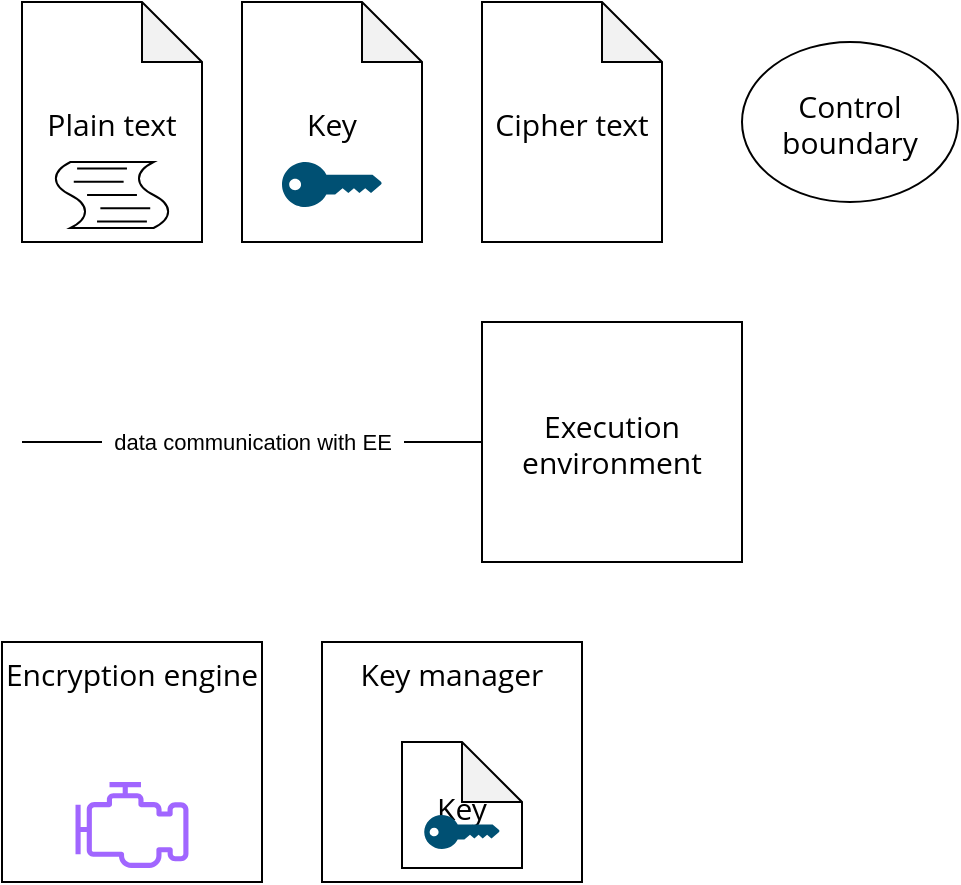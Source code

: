 <mxfile>
    <diagram id="VS3mLfsqfVakpo9pf3-y" name="Page-1">
        <mxGraphModel dx="1720" dy="-342" grid="1" gridSize="10" guides="1" tooltips="1" connect="1" arrows="1" fold="1" page="1" pageScale="1" pageWidth="827" pageHeight="1169" math="0" shadow="0">
            <root>
                <mxCell id="0"/>
                <mxCell id="1" parent="0"/>
                <mxCell id="37" value="" style="group;fontFamily=open sans;fontSource=https%3A%2F%2Ffonts.googleapis.com%2Fcss%3Ffamily%3Dopen%2Bsans;fontSize=15;fontStyle=0" parent="1" vertex="1" connectable="0">
                    <mxGeometry x="160" y="1200" width="90" height="120" as="geometry"/>
                </mxCell>
                <mxCell id="38" value="Key" style="shape=note;whiteSpace=wrap;html=1;backgroundOutline=1;darkOpacity=0.05;fontSize=15;fontFamily=open sans;fontSource=https%3A%2F%2Ffonts.googleapis.com%2Fcss%3Ffamily%3Dopen%2Bsans;fontStyle=0" parent="37" vertex="1">
                    <mxGeometry width="90" height="120" as="geometry"/>
                </mxCell>
                <mxCell id="39" value="" style="points=[[0,0.5,0],[0.24,0,0],[0.5,0.28,0],[0.995,0.475,0],[0.5,0.72,0],[0.24,1,0]];verticalLabelPosition=bottom;html=1;verticalAlign=top;aspect=fixed;align=center;pointerEvents=1;shape=mxgraph.cisco19.key;fillColor=#005073;strokeColor=none;fontFamily=open sans;fontSource=https%3A%2F%2Ffonts.googleapis.com%2Fcss%3Ffamily%3Dopen%2Bsans;fontSize=15;fontStyle=0" parent="37" vertex="1">
                    <mxGeometry x="20" y="80" width="50" height="22.5" as="geometry"/>
                </mxCell>
                <mxCell id="40" value="Cipher text" style="shape=note;whiteSpace=wrap;html=1;backgroundOutline=1;darkOpacity=0.05;fontSize=15;fontFamily=open sans;fontSource=https%3A%2F%2Ffonts.googleapis.com%2Fcss%3Ffamily%3Dopen%2Bsans;fontStyle=0" parent="1" vertex="1">
                    <mxGeometry x="280" y="1200" width="90" height="120" as="geometry"/>
                </mxCell>
                <mxCell id="41" value="" style="group;fontFamily=open sans;fontSource=https%3A%2F%2Ffonts.googleapis.com%2Fcss%3Ffamily%3Dopen%2Bsans;fontSize=15;fontStyle=0" parent="1" vertex="1" connectable="0">
                    <mxGeometry x="40" y="1520" width="130" height="120" as="geometry"/>
                </mxCell>
                <mxCell id="42" value="Encryption engine" style="shape=ext;double=0;rounded=0;whiteSpace=wrap;html=1;verticalAlign=top;fontFamily=open sans;fontSource=https%3A%2F%2Ffonts.googleapis.com%2Fcss%3Ffamily%3Dopen%2Bsans;fontSize=15;fontStyle=0" parent="41" vertex="1">
                    <mxGeometry width="130" height="120" as="geometry"/>
                </mxCell>
                <mxCell id="43" value="" style="outlineConnect=0;fontColor=#232F3E;gradientColor=none;fillColor=#A166FF;strokeColor=none;dashed=0;verticalLabelPosition=bottom;verticalAlign=top;align=center;html=1;fontSize=15;fontStyle=0;aspect=fixed;pointerEvents=1;shape=mxgraph.aws4.emr_engine;fontFamily=open sans;fontSource=https%3A%2F%2Ffonts.googleapis.com%2Fcss%3Ffamily%3Dopen%2Bsans;" parent="41" vertex="1">
                    <mxGeometry x="36.57" y="70" width="56.85" height="43" as="geometry"/>
                </mxCell>
                <mxCell id="44" value="Key manager" style="shape=ext;double=0;rounded=0;whiteSpace=wrap;html=1;verticalAlign=top;fontFamily=open sans;fontSource=https%3A%2F%2Ffonts.googleapis.com%2Fcss%3Ffamily%3Dopen%2Bsans;fontSize=15;fontStyle=0" parent="1" vertex="1">
                    <mxGeometry x="200" y="1520" width="130" height="120" as="geometry"/>
                </mxCell>
                <mxCell id="45" value="" style="group;fontFamily=open sans;fontSource=https%3A%2F%2Ffonts.googleapis.com%2Fcss%3Ffamily%3Dopen%2Bsans;fontSize=15;fontStyle=0" parent="1" vertex="1" connectable="0">
                    <mxGeometry x="240" y="1570" width="60" height="63" as="geometry"/>
                </mxCell>
                <mxCell id="46" value="Key" style="shape=note;whiteSpace=wrap;html=1;backgroundOutline=1;darkOpacity=0.05;fontSize=15;fontFamily=open sans;fontSource=https%3A%2F%2Ffonts.googleapis.com%2Fcss%3Ffamily%3Dopen%2Bsans;fontStyle=0" parent="45" vertex="1">
                    <mxGeometry width="60" height="63" as="geometry"/>
                </mxCell>
                <mxCell id="47" value="" style="points=[[0,0.5,0],[0.24,0,0],[0.5,0.28,0],[0.995,0.475,0],[0.5,0.72,0],[0.24,1,0]];verticalLabelPosition=bottom;html=1;verticalAlign=top;aspect=fixed;align=center;pointerEvents=1;shape=mxgraph.cisco19.key;fillColor=#005073;strokeColor=none;fontFamily=open sans;fontSource=https%3A%2F%2Ffonts.googleapis.com%2Fcss%3Ffamily%3Dopen%2Bsans;fontSize=15;fontStyle=0" parent="45" vertex="1">
                    <mxGeometry x="11.11" y="36.5" width="37.78" height="17" as="geometry"/>
                </mxCell>
                <mxCell id="48" value="" style="group;fontFamily=open sans;fontSource=https%3A%2F%2Ffonts.googleapis.com%2Fcss%3Ffamily%3Dopen%2Bsans;fontSize=15;fontStyle=0" parent="1" vertex="1" connectable="0">
                    <mxGeometry x="50" y="1200" width="90" height="120" as="geometry"/>
                </mxCell>
                <mxCell id="49" value="Plain text" style="shape=note;whiteSpace=wrap;html=1;backgroundOutline=1;darkOpacity=0.05;fontSize=15;fontFamily=open sans;fontSource=https%3A%2F%2Ffonts.googleapis.com%2Fcss%3Ffamily%3Dopen%2Bsans;fontStyle=0" parent="48" vertex="1">
                    <mxGeometry width="90" height="120" as="geometry"/>
                </mxCell>
                <mxCell id="50" value="" style="shape=mxgraph.bpmn.script_task;html=1;outlineConnect=0;fontSize=15;align=left;fontFamily=open sans;fontSource=https%3A%2F%2Ffonts.googleapis.com%2Fcss%3Ffamily%3Dopen%2Bsans;fontStyle=0" parent="48" vertex="1">
                    <mxGeometry x="14.5" y="80" width="61" height="33" as="geometry"/>
                </mxCell>
                <mxCell id="51" value="Control boundary" style="ellipse;whiteSpace=wrap;html=1;verticalAlign=middle;fontFamily=open sans;fontSource=https%3A%2F%2Ffonts.googleapis.com%2Fcss%3Ffamily%3Dopen%2Bsans;fontSize=15;fontStyle=0" parent="1" vertex="1">
                    <mxGeometry x="410" y="1220" width="108" height="80" as="geometry"/>
                </mxCell>
                <mxCell id="52" value="" style="group;fontFamily=open sans;fontSource=https%3A%2F%2Ffonts.googleapis.com%2Fcss%3Ffamily%3Dopen%2Bsans;fontSize=15;fontStyle=0" vertex="1" connectable="0" parent="1">
                    <mxGeometry x="280" y="1360" width="130" height="120" as="geometry"/>
                </mxCell>
                <mxCell id="53" value="Execution environment" style="shape=ext;double=0;rounded=0;whiteSpace=wrap;html=1;verticalAlign=middle;fontFamily=open sans;fontSource=https%3A%2F%2Ffonts.googleapis.com%2Fcss%3Ffamily%3Dopen%2Bsans;fontSize=15;fontStyle=0" vertex="1" parent="52">
                    <mxGeometry width="130" height="120" as="geometry"/>
                </mxCell>
                <mxCell id="55" value="&amp;nbsp; data communication with EE&amp;nbsp;&amp;nbsp;" style="endArrow=none;html=1;entryX=0;entryY=0.5;entryDx=0;entryDy=0;" edge="1" parent="1" target="53">
                    <mxGeometry width="50" height="50" relative="1" as="geometry">
                        <mxPoint x="50" y="1420" as="sourcePoint"/>
                        <mxPoint x="400" y="1530" as="targetPoint"/>
                    </mxGeometry>
                </mxCell>
            </root>
        </mxGraphModel>
    </diagram>
</mxfile>